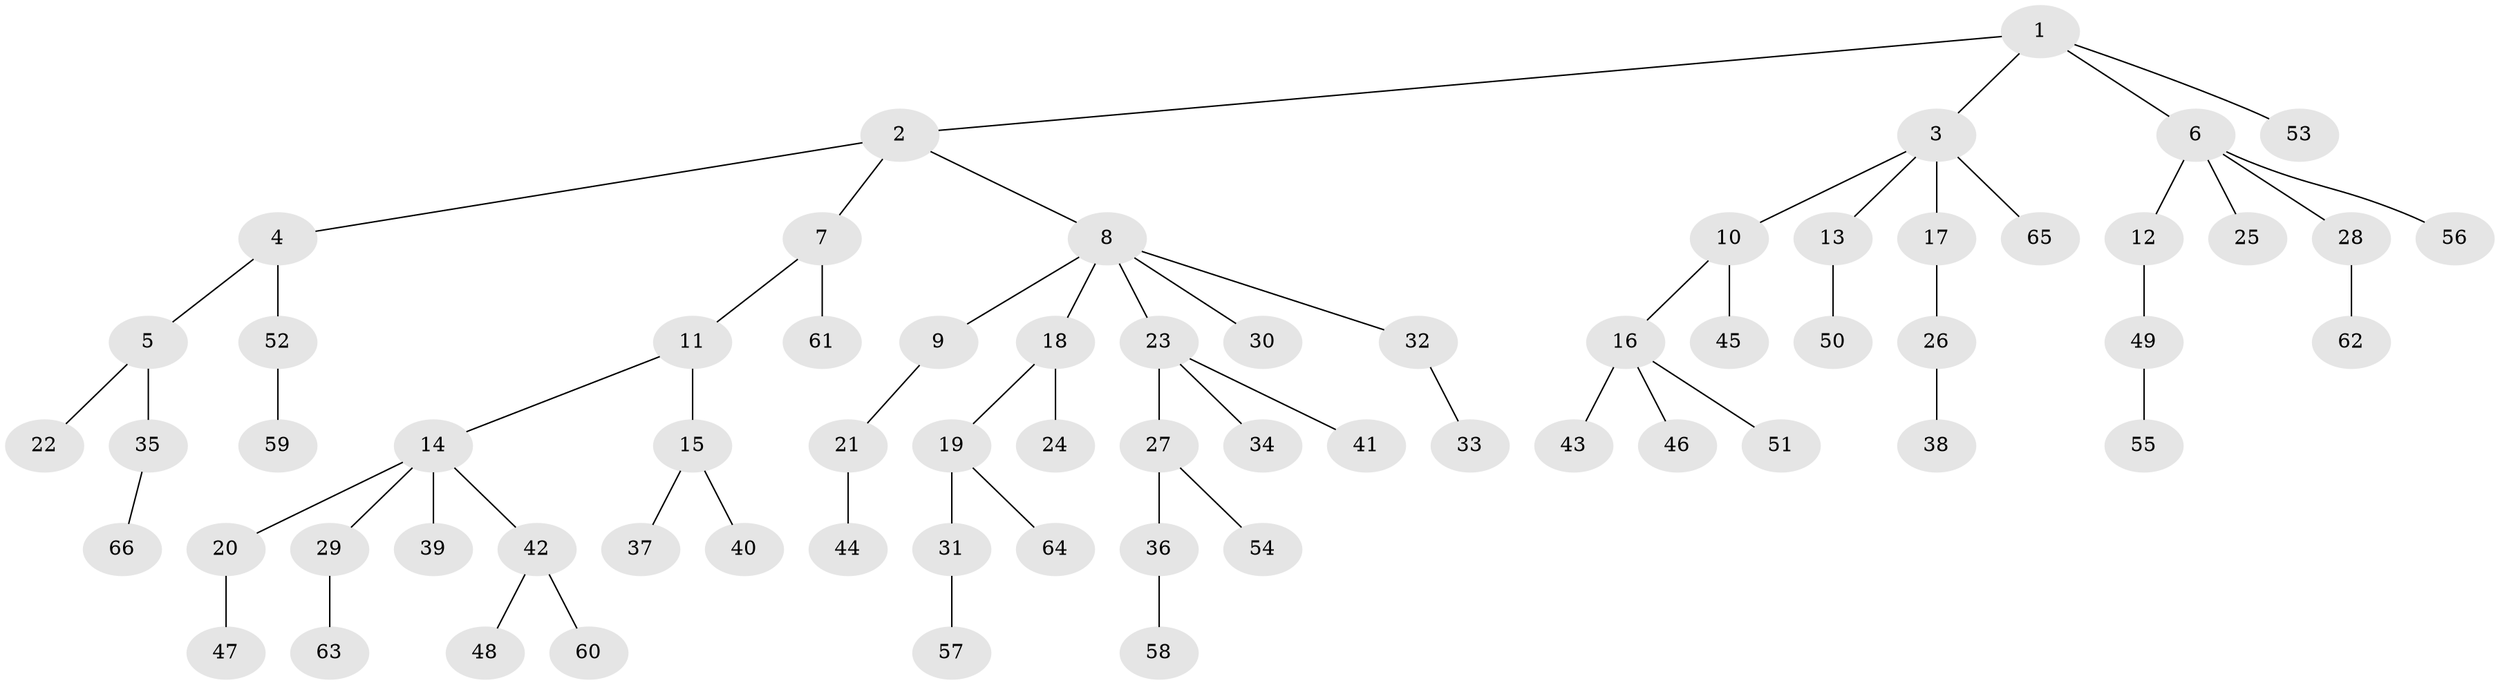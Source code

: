 // Generated by graph-tools (version 1.1) at 2025/15/03/09/25 04:15:34]
// undirected, 66 vertices, 65 edges
graph export_dot {
graph [start="1"]
  node [color=gray90,style=filled];
  1;
  2;
  3;
  4;
  5;
  6;
  7;
  8;
  9;
  10;
  11;
  12;
  13;
  14;
  15;
  16;
  17;
  18;
  19;
  20;
  21;
  22;
  23;
  24;
  25;
  26;
  27;
  28;
  29;
  30;
  31;
  32;
  33;
  34;
  35;
  36;
  37;
  38;
  39;
  40;
  41;
  42;
  43;
  44;
  45;
  46;
  47;
  48;
  49;
  50;
  51;
  52;
  53;
  54;
  55;
  56;
  57;
  58;
  59;
  60;
  61;
  62;
  63;
  64;
  65;
  66;
  1 -- 2;
  1 -- 3;
  1 -- 6;
  1 -- 53;
  2 -- 4;
  2 -- 7;
  2 -- 8;
  3 -- 10;
  3 -- 13;
  3 -- 17;
  3 -- 65;
  4 -- 5;
  4 -- 52;
  5 -- 22;
  5 -- 35;
  6 -- 12;
  6 -- 25;
  6 -- 28;
  6 -- 56;
  7 -- 11;
  7 -- 61;
  8 -- 9;
  8 -- 18;
  8 -- 23;
  8 -- 30;
  8 -- 32;
  9 -- 21;
  10 -- 16;
  10 -- 45;
  11 -- 14;
  11 -- 15;
  12 -- 49;
  13 -- 50;
  14 -- 20;
  14 -- 29;
  14 -- 39;
  14 -- 42;
  15 -- 37;
  15 -- 40;
  16 -- 43;
  16 -- 46;
  16 -- 51;
  17 -- 26;
  18 -- 19;
  18 -- 24;
  19 -- 31;
  19 -- 64;
  20 -- 47;
  21 -- 44;
  23 -- 27;
  23 -- 34;
  23 -- 41;
  26 -- 38;
  27 -- 36;
  27 -- 54;
  28 -- 62;
  29 -- 63;
  31 -- 57;
  32 -- 33;
  35 -- 66;
  36 -- 58;
  42 -- 48;
  42 -- 60;
  49 -- 55;
  52 -- 59;
}
